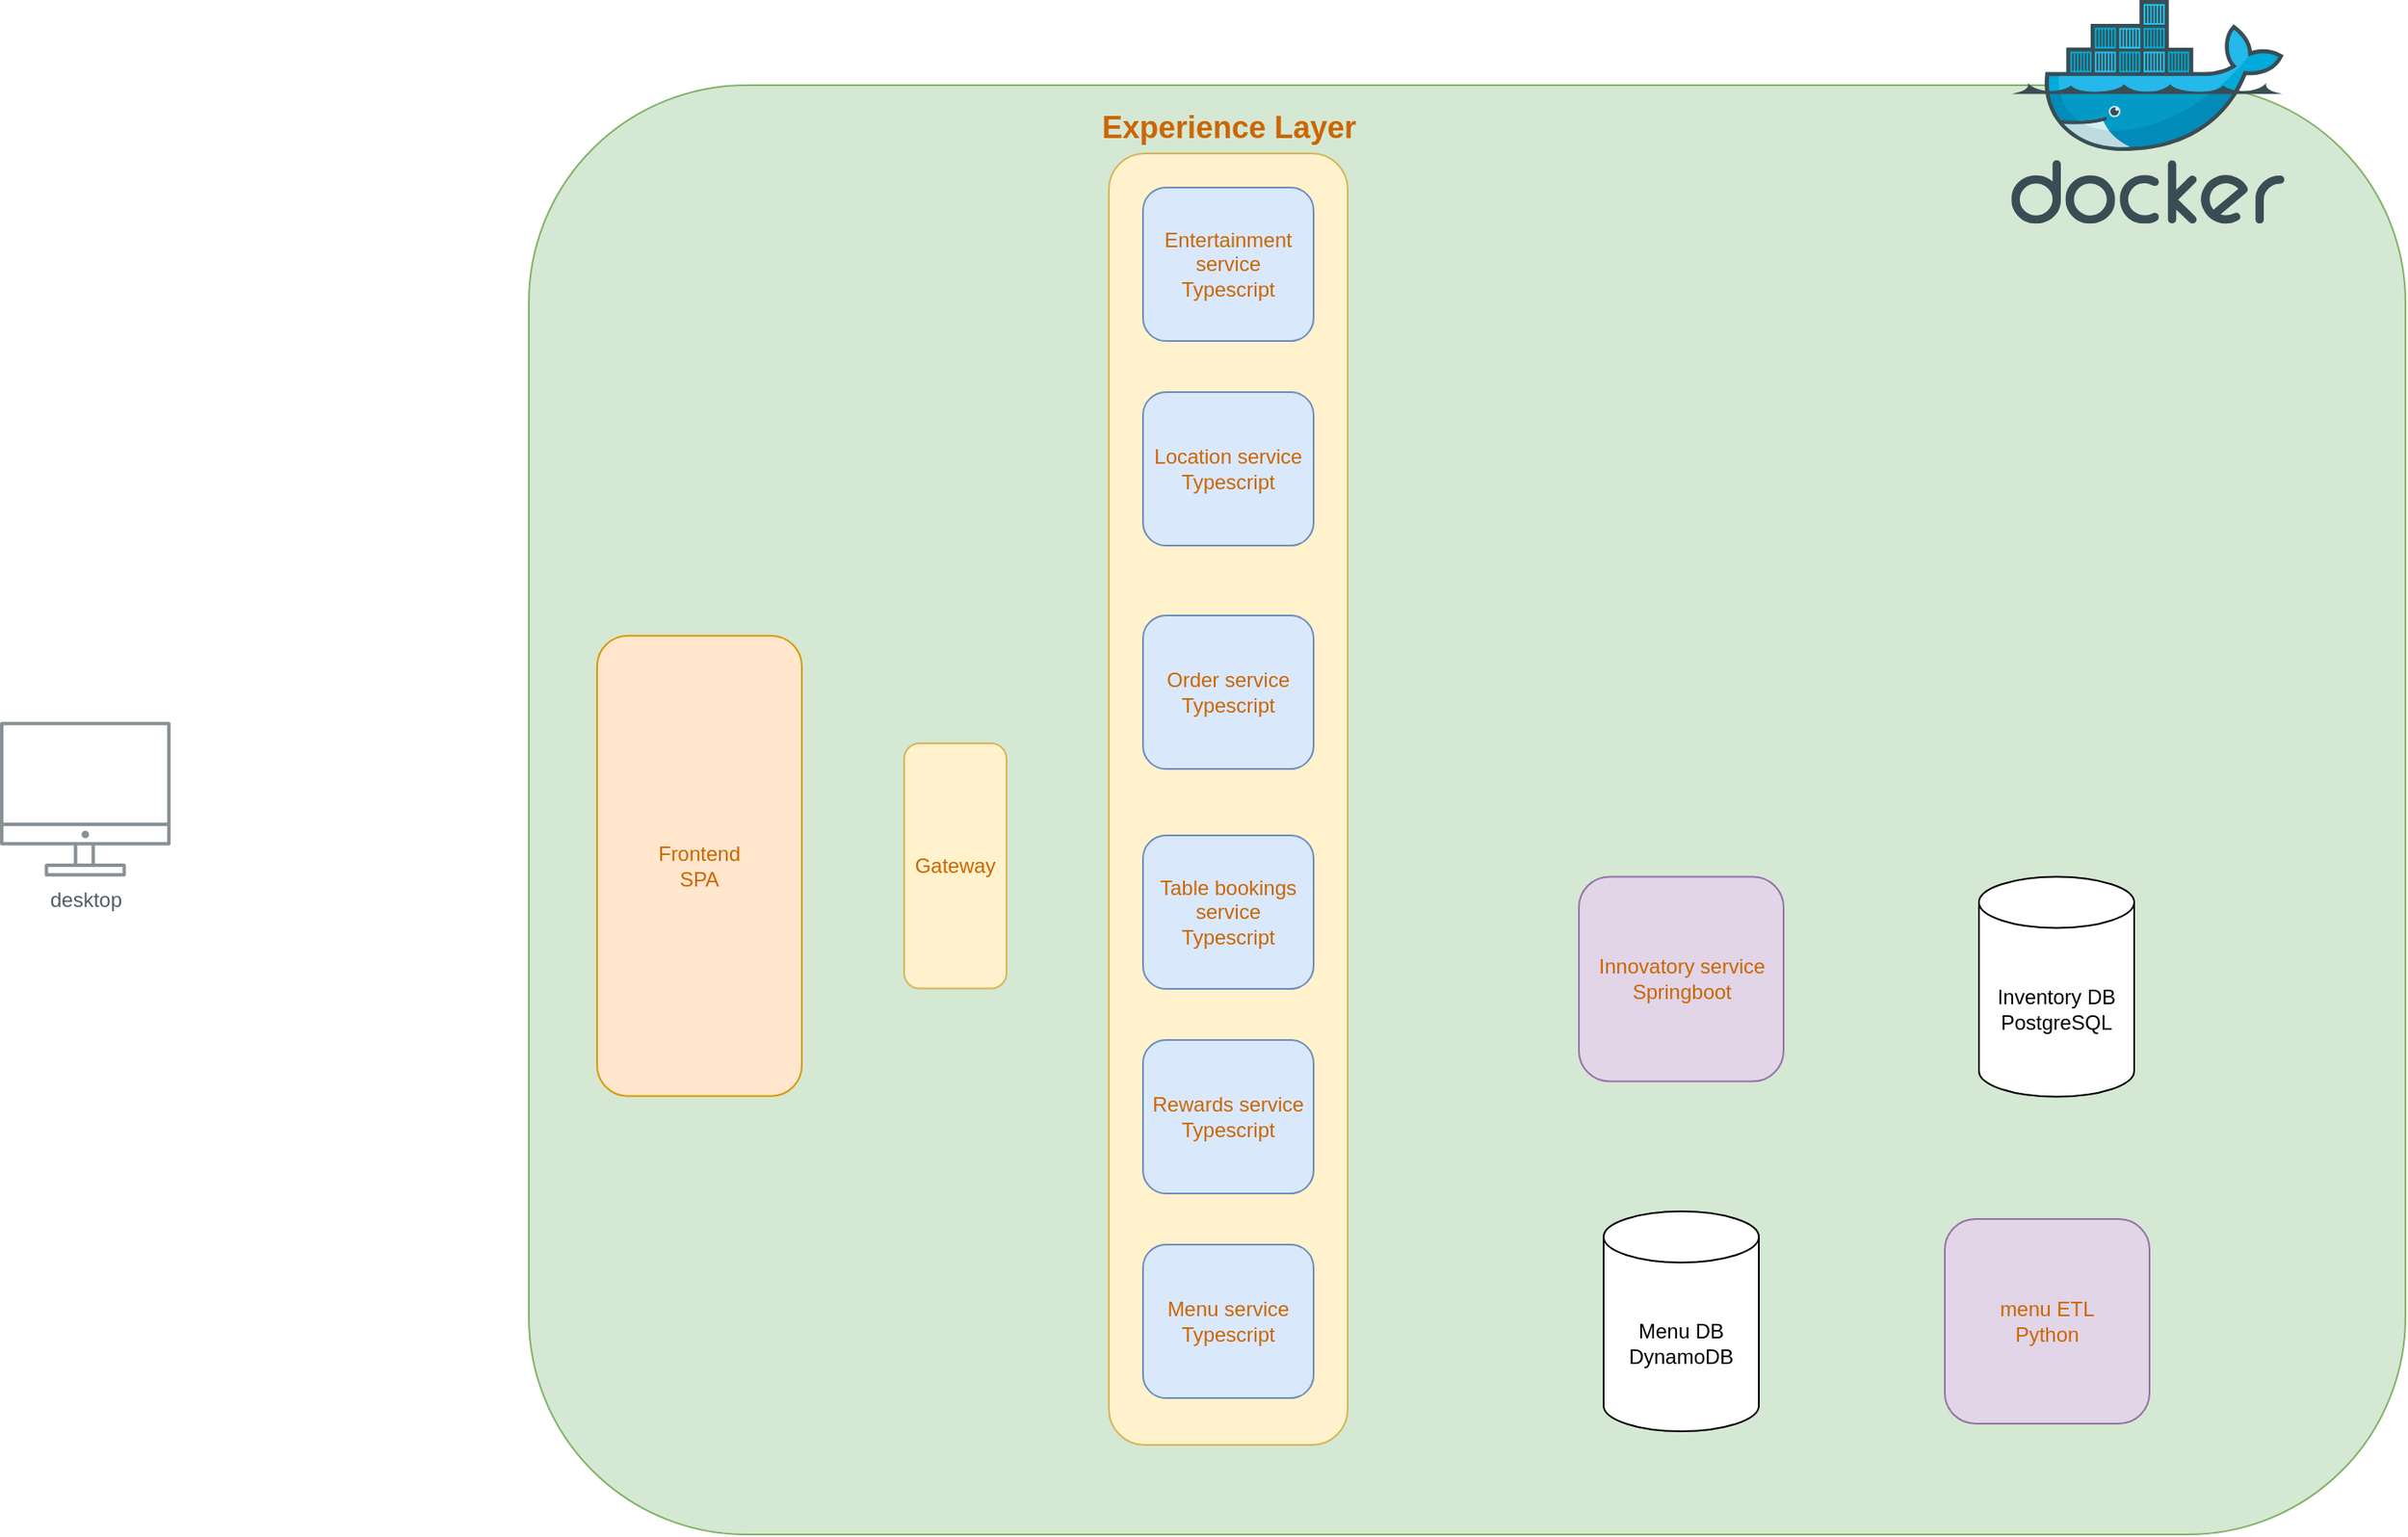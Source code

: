 <mxfile version="22.1.21" type="device">
  <diagram name="Page-1" id="e6PdbGseR7VZRZWQud6H">
    <mxGraphModel dx="2021" dy="1767" grid="1" gridSize="10" guides="1" tooltips="1" connect="1" arrows="1" fold="1" page="1" pageScale="1" pageWidth="827" pageHeight="1169" math="0" shadow="0">
      <root>
        <mxCell id="0" />
        <mxCell id="1" parent="0" />
        <mxCell id="k6b4_02PT93n83dl0_Wz-2" value="" style="rounded=1;whiteSpace=wrap;html=1;fillColor=#d5e8d4;strokeColor=#82b366;" parent="1" vertex="1">
          <mxGeometry x="-230" y="-530" width="1100" height="850" as="geometry" />
        </mxCell>
        <mxCell id="k6b4_02PT93n83dl0_Wz-3" value="desktop" style="sketch=0;outlineConnect=0;gradientColor=none;fontColor=#545B64;strokeColor=none;fillColor=#879196;dashed=0;verticalLabelPosition=bottom;verticalAlign=top;align=center;html=1;fontSize=12;fontStyle=0;aspect=fixed;shape=mxgraph.aws4.illustration_desktop;pointerEvents=1" parent="1" vertex="1">
          <mxGeometry x="-540" y="-156.75" width="100" height="91" as="geometry" />
        </mxCell>
        <mxCell id="k6b4_02PT93n83dl0_Wz-4" value="&lt;font color=&quot;#cc6600&quot;&gt;Frontend&lt;br&gt;SPA&lt;/font&gt;" style="rounded=1;whiteSpace=wrap;html=1;fillColor=#ffe6cc;strokeColor=#d79b00;" parent="1" vertex="1">
          <mxGeometry x="-190" y="-207.12" width="120" height="270" as="geometry" />
        </mxCell>
        <mxCell id="k6b4_02PT93n83dl0_Wz-5" value="&lt;font color=&quot;#cc6600&quot;&gt;Gateway&lt;/font&gt;" style="rounded=1;whiteSpace=wrap;html=1;fillColor=#fff2cc;strokeColor=#d6b656;" parent="1" vertex="1">
          <mxGeometry x="-10" y="-144" width="60" height="143.75" as="geometry" />
        </mxCell>
        <mxCell id="k6b4_02PT93n83dl0_Wz-6" value="&lt;font color=&quot;#cc6600&quot;&gt;Innovatory service&lt;br&gt;Springboot&lt;/font&gt;" style="rounded=1;whiteSpace=wrap;html=1;fillColor=#e1d5e7;strokeColor=#9673a6;" parent="1" vertex="1">
          <mxGeometry x="385.5" y="-65.75" width="120" height="120" as="geometry" />
        </mxCell>
        <mxCell id="k6b4_02PT93n83dl0_Wz-9" value="" style="image;sketch=0;aspect=fixed;html=1;points=[];align=center;fontSize=12;image=img/lib/mscae/Docker.svg;" parent="1" vertex="1">
          <mxGeometry x="639" y="-580" width="160" height="131.2" as="geometry" />
        </mxCell>
        <mxCell id="d20cZ_9NGkUB0knLJlD9-2" value="&lt;font color=&quot;#cc6600&quot;&gt;menu ETL&lt;br&gt;Python&lt;/font&gt;" style="rounded=1;whiteSpace=wrap;html=1;fillColor=#e1d5e7;strokeColor=#9673a6;" parent="1" vertex="1">
          <mxGeometry x="600" y="135" width="120" height="120" as="geometry" />
        </mxCell>
        <mxCell id="d20cZ_9NGkUB0knLJlD9-3" value="" style="rounded=1;whiteSpace=wrap;html=1;fillColor=#fff2cc;strokeColor=#d6b656;" parent="1" vertex="1">
          <mxGeometry x="110" y="-490" width="140" height="757.5" as="geometry" />
        </mxCell>
        <mxCell id="d20cZ_9NGkUB0knLJlD9-4" value="&lt;font color=&quot;#cc6600&quot;&gt;Menu service&lt;br&gt;Typescript&lt;/font&gt;" style="rounded=1;whiteSpace=wrap;html=1;fillColor=#dae8fc;strokeColor=#6c8ebf;" parent="1" vertex="1">
          <mxGeometry x="130" y="150" width="100" height="90" as="geometry" />
        </mxCell>
        <mxCell id="l4fY2LM750dYpXXW07Bl-1" value="&lt;font color=&quot;#cc6600&quot;&gt;Rewards service&lt;br&gt;Typescript&lt;/font&gt;" style="rounded=1;whiteSpace=wrap;html=1;fillColor=#dae8fc;strokeColor=#6c8ebf;" vertex="1" parent="1">
          <mxGeometry x="130" y="30" width="100" height="90" as="geometry" />
        </mxCell>
        <mxCell id="l4fY2LM750dYpXXW07Bl-2" value="&lt;font color=&quot;#cc6600&quot;&gt;Order service&lt;br&gt;Typescript&lt;/font&gt;" style="rounded=1;whiteSpace=wrap;html=1;fillColor=#dae8fc;strokeColor=#6c8ebf;" vertex="1" parent="1">
          <mxGeometry x="130" y="-219" width="100" height="90" as="geometry" />
        </mxCell>
        <mxCell id="l4fY2LM750dYpXXW07Bl-3" value="&lt;font color=&quot;#cc6600&quot;&gt;Table bookings service&lt;br&gt;Typescript&lt;/font&gt;" style="rounded=1;whiteSpace=wrap;html=1;fillColor=#dae8fc;strokeColor=#6c8ebf;" vertex="1" parent="1">
          <mxGeometry x="130" y="-90" width="100" height="90" as="geometry" />
        </mxCell>
        <mxCell id="l4fY2LM750dYpXXW07Bl-4" value="&lt;font color=&quot;#cc6600&quot;&gt;Location service&lt;br&gt;Typescript&lt;/font&gt;" style="rounded=1;whiteSpace=wrap;html=1;fillColor=#dae8fc;strokeColor=#6c8ebf;" vertex="1" parent="1">
          <mxGeometry x="130" y="-350" width="100" height="90" as="geometry" />
        </mxCell>
        <mxCell id="l4fY2LM750dYpXXW07Bl-5" value="&lt;font color=&quot;#cc6600&quot;&gt;Entertainment service&lt;br&gt;Typescript&lt;/font&gt;" style="rounded=1;whiteSpace=wrap;html=1;fillColor=#dae8fc;strokeColor=#6c8ebf;" vertex="1" parent="1">
          <mxGeometry x="130" y="-470" width="100" height="90" as="geometry" />
        </mxCell>
        <mxCell id="l4fY2LM750dYpXXW07Bl-6" value="&lt;h2&gt;&lt;font color=&quot;#cc6600&quot;&gt;Experience Layer&lt;/font&gt;&lt;/h2&gt;" style="text;html=1;align=center;verticalAlign=middle;resizable=0;points=[];autosize=1;strokeColor=none;fillColor=none;" vertex="1" parent="1">
          <mxGeometry x="95" y="-535" width="170" height="60" as="geometry" />
        </mxCell>
        <mxCell id="l4fY2LM750dYpXXW07Bl-7" value="Menu DB&lt;br&gt;DynamoDB" style="shape=cylinder3;whiteSpace=wrap;html=1;boundedLbl=1;backgroundOutline=1;size=15;" vertex="1" parent="1">
          <mxGeometry x="400" y="130.5" width="91" height="129" as="geometry" />
        </mxCell>
        <mxCell id="l4fY2LM750dYpXXW07Bl-8" value="Inventory DB&lt;br&gt;PostgreSQL" style="shape=cylinder3;whiteSpace=wrap;html=1;boundedLbl=1;backgroundOutline=1;size=15;" vertex="1" parent="1">
          <mxGeometry x="620" y="-65.75" width="91" height="129" as="geometry" />
        </mxCell>
      </root>
    </mxGraphModel>
  </diagram>
</mxfile>
